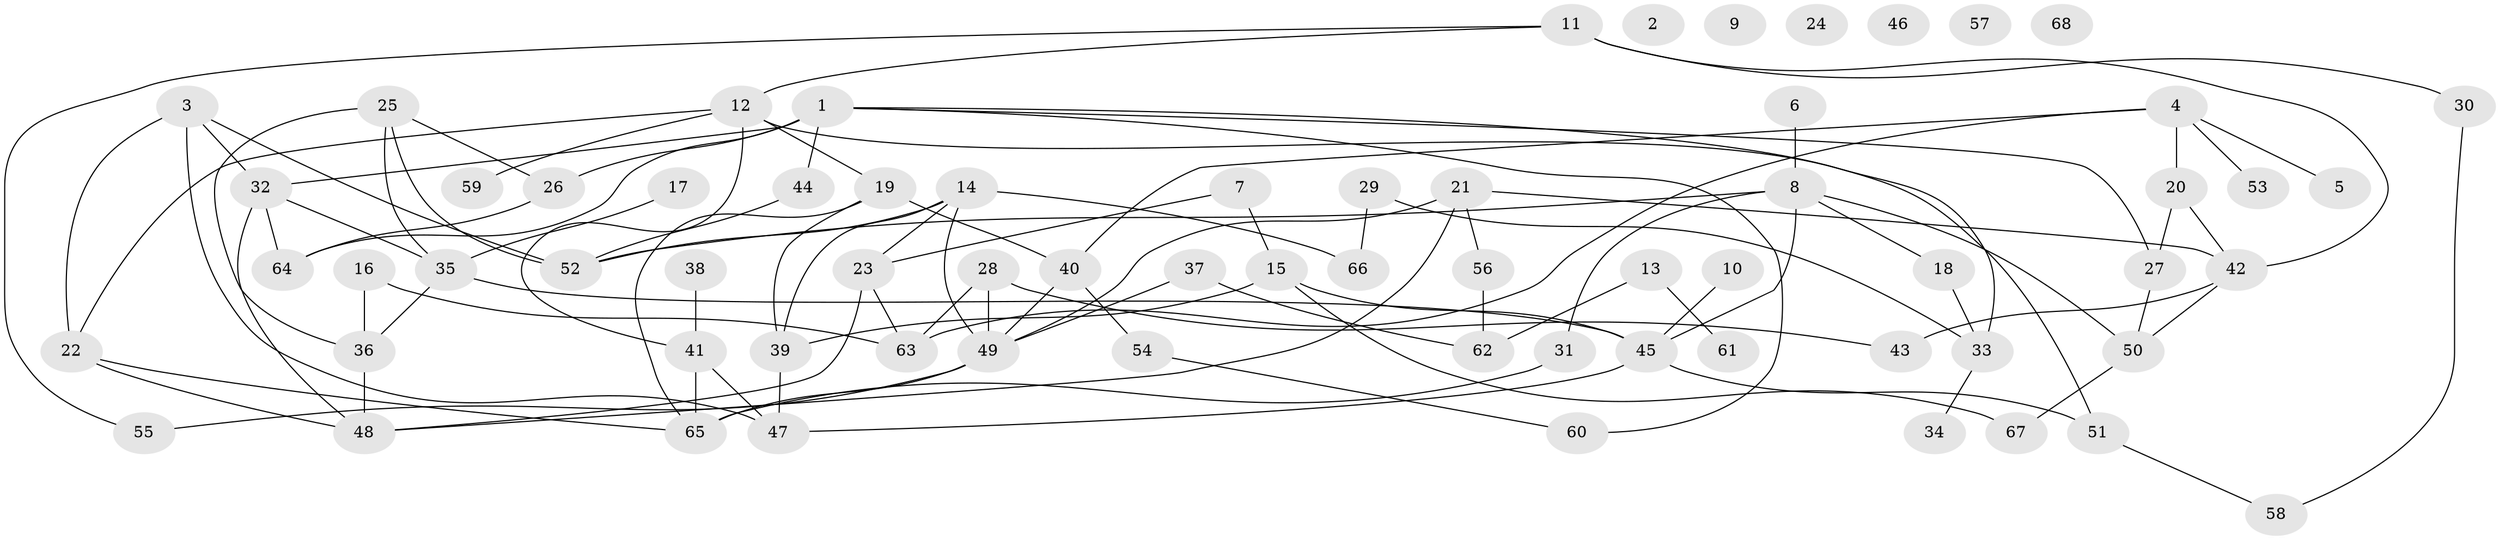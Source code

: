 // Generated by graph-tools (version 1.1) at 2025/33/03/09/25 02:33:50]
// undirected, 68 vertices, 100 edges
graph export_dot {
graph [start="1"]
  node [color=gray90,style=filled];
  1;
  2;
  3;
  4;
  5;
  6;
  7;
  8;
  9;
  10;
  11;
  12;
  13;
  14;
  15;
  16;
  17;
  18;
  19;
  20;
  21;
  22;
  23;
  24;
  25;
  26;
  27;
  28;
  29;
  30;
  31;
  32;
  33;
  34;
  35;
  36;
  37;
  38;
  39;
  40;
  41;
  42;
  43;
  44;
  45;
  46;
  47;
  48;
  49;
  50;
  51;
  52;
  53;
  54;
  55;
  56;
  57;
  58;
  59;
  60;
  61;
  62;
  63;
  64;
  65;
  66;
  67;
  68;
  1 -- 26;
  1 -- 27;
  1 -- 32;
  1 -- 33;
  1 -- 44;
  1 -- 60;
  1 -- 64;
  3 -- 22;
  3 -- 32;
  3 -- 47;
  3 -- 52;
  4 -- 5;
  4 -- 20;
  4 -- 40;
  4 -- 53;
  4 -- 63;
  6 -- 8;
  7 -- 15;
  7 -- 23;
  8 -- 18;
  8 -- 31;
  8 -- 45;
  8 -- 50;
  8 -- 52;
  10 -- 45;
  11 -- 12;
  11 -- 30;
  11 -- 42;
  11 -- 55;
  12 -- 19;
  12 -- 22;
  12 -- 41;
  12 -- 51;
  12 -- 59;
  13 -- 61;
  13 -- 62;
  14 -- 23;
  14 -- 39;
  14 -- 49;
  14 -- 52;
  14 -- 66;
  15 -- 39;
  15 -- 45;
  15 -- 67;
  16 -- 36;
  16 -- 63;
  17 -- 35;
  18 -- 33;
  19 -- 39;
  19 -- 40;
  19 -- 65;
  20 -- 27;
  20 -- 42;
  21 -- 42;
  21 -- 48;
  21 -- 49;
  21 -- 56;
  22 -- 48;
  22 -- 65;
  23 -- 48;
  23 -- 63;
  25 -- 26;
  25 -- 35;
  25 -- 36;
  25 -- 52;
  26 -- 64;
  27 -- 50;
  28 -- 43;
  28 -- 49;
  28 -- 63;
  29 -- 33;
  29 -- 66;
  30 -- 58;
  31 -- 65;
  32 -- 35;
  32 -- 48;
  32 -- 64;
  33 -- 34;
  35 -- 36;
  35 -- 45;
  36 -- 48;
  37 -- 49;
  37 -- 62;
  38 -- 41;
  39 -- 47;
  40 -- 49;
  40 -- 54;
  41 -- 47;
  41 -- 65;
  42 -- 43;
  42 -- 50;
  44 -- 52;
  45 -- 47;
  45 -- 51;
  49 -- 55;
  49 -- 65;
  50 -- 67;
  51 -- 58;
  54 -- 60;
  56 -- 62;
}
